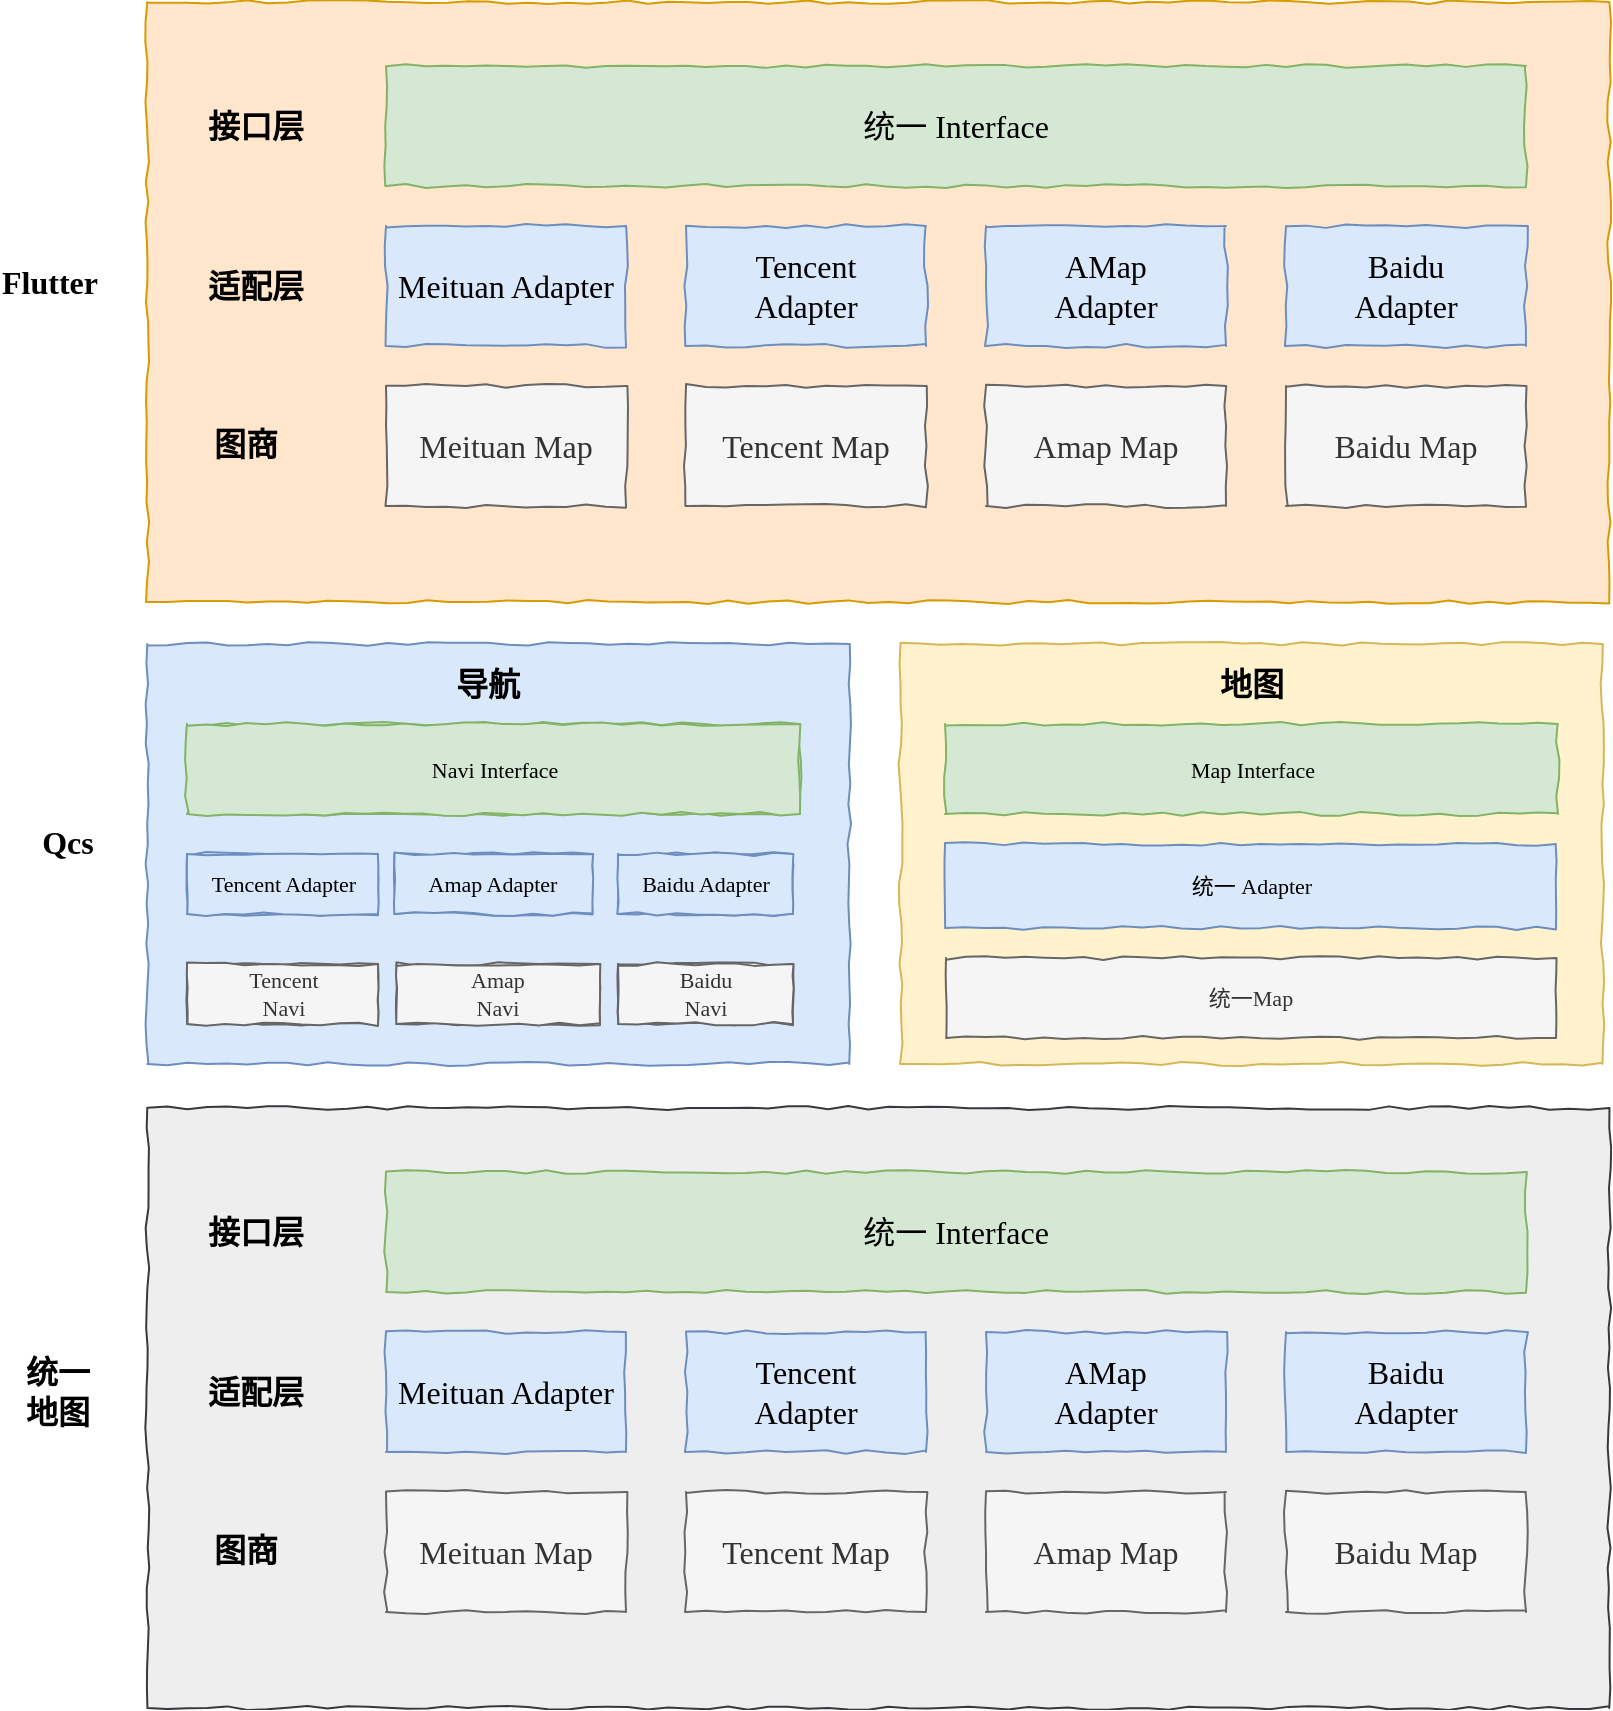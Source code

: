 <mxfile version="14.7.7" type="github">
  <diagram id="Is7nYFCBdMyNHaLq8IZW" name="第 1 页">
    <mxGraphModel dx="946" dy="1815" grid="1" gridSize="10" guides="1" tooltips="1" connect="1" arrows="1" fold="1" page="1" pageScale="1" pageWidth="827" pageHeight="1169" math="0" shadow="0">
      <root>
        <mxCell id="0" />
        <mxCell id="1" parent="0" />
        <mxCell id="XQhjO7J8rdvKNfG-MFRs-34" value="" style="rounded=0;whiteSpace=wrap;html=1;comic=1;fontFamily=Comic Sans MS;fontSize=16;fillColor=#dae8fc;strokeColor=#6c8ebf;" parent="1" vertex="1">
          <mxGeometry x="84.63" y="241" width="351" height="210" as="geometry" />
        </mxCell>
        <mxCell id="1ueHQHKciYsmYRuD5N_B-34" value="Qcs" style="text;html=1;strokeColor=none;fillColor=none;align=center;verticalAlign=middle;whiteSpace=wrap;rounded=0;comic=1;fontFamily=Comic Sans MS;fontSize=16;fontStyle=1" parent="1" vertex="1">
          <mxGeometry x="20" y="330" width="50" height="20" as="geometry" />
        </mxCell>
        <mxCell id="KlWJ0E5zpvOS__4lGVaB-1" value="地图" style="text;html=1;strokeColor=none;fillColor=none;align=center;verticalAlign=middle;whiteSpace=wrap;rounded=0;comic=1;fontFamily=Comic Sans MS;fontSize=16;fontStyle=1" parent="1" vertex="1">
          <mxGeometry x="611.75" y="260" width="50" height="20" as="geometry" />
        </mxCell>
        <mxCell id="KlWJ0E5zpvOS__4lGVaB-24" value="导航" style="text;html=1;strokeColor=none;fillColor=none;align=center;verticalAlign=middle;whiteSpace=wrap;rounded=0;comic=1;fontFamily=Comic Sans MS;fontSize=16;fontStyle=1" parent="1" vertex="1">
          <mxGeometry x="230" y="251" width="50" height="20" as="geometry" />
        </mxCell>
        <mxCell id="07GgqiMLKD5ptPio6yUv-8" value="地图" style="text;html=1;strokeColor=none;fillColor=none;align=center;verticalAlign=middle;whiteSpace=wrap;rounded=0;comic=1;fontFamily=Comic Sans MS;fontSize=16;fontStyle=1" parent="1" vertex="1">
          <mxGeometry x="611.75" y="260" width="50" height="20" as="geometry" />
        </mxCell>
        <mxCell id="XQhjO7J8rdvKNfG-MFRs-3" value="Map Interface" style="rounded=0;whiteSpace=wrap;html=1;comic=1;fillColor=#d5e8d4;strokeColor=#82b366;fontSize=11;fontFamily=Comic Sans MS;" parent="1" vertex="1">
          <mxGeometry x="483.5" y="281" width="306.5" height="45" as="geometry" />
        </mxCell>
        <mxCell id="XQhjO7J8rdvKNfG-MFRs-8" value="地图" style="text;html=1;strokeColor=none;fillColor=none;align=center;verticalAlign=middle;whiteSpace=wrap;rounded=0;comic=1;fontFamily=Comic Sans MS;fontSize=16;fontStyle=1" parent="1" vertex="1">
          <mxGeometry x="611.75" y="251" width="50" height="20" as="geometry" />
        </mxCell>
        <mxCell id="XQhjO7J8rdvKNfG-MFRs-17" value="Navi Interface" style="rounded=0;whiteSpace=wrap;html=1;comic=1;fillColor=#d5e8d4;strokeColor=#82b366;fontSize=11;fontFamily=Comic Sans MS;" parent="1" vertex="1">
          <mxGeometry x="104.5" y="281" width="306.5" height="45" as="geometry" />
        </mxCell>
        <mxCell id="XQhjO7J8rdvKNfG-MFRs-18" value="Tencent Adapter" style="rounded=0;whiteSpace=wrap;html=1;comic=1;fillColor=#dae8fc;strokeColor=#6c8ebf;fontSize=11;fontFamily=Comic Sans MS;" parent="1" vertex="1">
          <mxGeometry x="104.5" y="346" width="95.5" height="30" as="geometry" />
        </mxCell>
        <mxCell id="XQhjO7J8rdvKNfG-MFRs-19" value="Amap Adapter" style="rounded=0;whiteSpace=wrap;html=1;comic=1;fillColor=#dae8fc;strokeColor=#6c8ebf;fontSize=11;fontFamily=Comic Sans MS;" parent="1" vertex="1">
          <mxGeometry x="208.25" y="346" width="99" height="30" as="geometry" />
        </mxCell>
        <mxCell id="XQhjO7J8rdvKNfG-MFRs-20" value="Baidu Adapter" style="rounded=0;whiteSpace=wrap;html=1;comic=1;fillColor=#dae8fc;strokeColor=#6c8ebf;fontSize=11;fontFamily=Comic Sans MS;" parent="1" vertex="1">
          <mxGeometry x="320" y="346" width="87.5" height="30" as="geometry" />
        </mxCell>
        <mxCell id="XQhjO7J8rdvKNfG-MFRs-21" value="Tencent&lt;br&gt;Navi" style="rounded=0;whiteSpace=wrap;html=1;comic=1;fillColor=#f5f5f5;strokeColor=#666666;fontSize=11;fontFamily=Comic Sans MS;fontColor=#333333;" parent="1" vertex="1">
          <mxGeometry x="104.5" y="401" width="95.5" height="30" as="geometry" />
        </mxCell>
        <mxCell id="XQhjO7J8rdvKNfG-MFRs-22" value="Amap&lt;br&gt;Navi" style="rounded=0;whiteSpace=wrap;html=1;comic=1;fillColor=#f5f5f5;strokeColor=#666666;fontSize=11;fontFamily=Comic Sans MS;fontColor=#333333;" parent="1" vertex="1">
          <mxGeometry x="209.25" y="401" width="101.75" height="30" as="geometry" />
        </mxCell>
        <mxCell id="XQhjO7J8rdvKNfG-MFRs-23" value="Baidu&lt;br&gt;Navi" style="rounded=0;whiteSpace=wrap;html=1;comic=1;fillColor=#f5f5f5;strokeColor=#666666;fontSize=11;fontFamily=Comic Sans MS;fontColor=#333333;" parent="1" vertex="1">
          <mxGeometry x="320" y="401" width="87.5" height="30" as="geometry" />
        </mxCell>
        <mxCell id="XQhjO7J8rdvKNfG-MFRs-25" value="" style="rounded=0;whiteSpace=wrap;html=1;comic=1;fontFamily=Comic Sans MS;fontSize=16;fillColor=#fff2cc;strokeColor=#d6b656;" parent="1" vertex="1">
          <mxGeometry x="461.25" y="241" width="351" height="210" as="geometry" />
        </mxCell>
        <mxCell id="XQhjO7J8rdvKNfG-MFRs-27" value="Map Interface" style="rounded=0;whiteSpace=wrap;html=1;comic=1;fillColor=#d5e8d4;strokeColor=#82b366;fontSize=11;fontFamily=Comic Sans MS;" parent="1" vertex="1">
          <mxGeometry x="483.5" y="281" width="306.5" height="45" as="geometry" />
        </mxCell>
        <mxCell id="XQhjO7J8rdvKNfG-MFRs-32" value="地图" style="text;html=1;strokeColor=none;fillColor=none;align=center;verticalAlign=middle;whiteSpace=wrap;rounded=0;comic=1;fontFamily=Comic Sans MS;fontSize=16;fontStyle=1" parent="1" vertex="1">
          <mxGeometry x="611.75" y="251" width="50" height="20" as="geometry" />
        </mxCell>
        <mxCell id="XQhjO7J8rdvKNfG-MFRs-35" value="Navi Interface" style="rounded=0;whiteSpace=wrap;html=1;comic=1;fillColor=#d5e8d4;strokeColor=#82b366;fontSize=11;fontFamily=Comic Sans MS;" parent="1" vertex="1">
          <mxGeometry x="104.5" y="281" width="306.5" height="45" as="geometry" />
        </mxCell>
        <mxCell id="XQhjO7J8rdvKNfG-MFRs-36" value="Tencent Adapter" style="rounded=0;whiteSpace=wrap;html=1;comic=1;fillColor=#dae8fc;strokeColor=#6c8ebf;fontSize=11;fontFamily=Comic Sans MS;" parent="1" vertex="1">
          <mxGeometry x="104.5" y="346" width="95.5" height="30" as="geometry" />
        </mxCell>
        <mxCell id="XQhjO7J8rdvKNfG-MFRs-37" value="Amap Adapter" style="rounded=0;whiteSpace=wrap;html=1;comic=1;fillColor=#dae8fc;strokeColor=#6c8ebf;fontSize=11;fontFamily=Comic Sans MS;" parent="1" vertex="1">
          <mxGeometry x="208.25" y="346" width="99" height="30" as="geometry" />
        </mxCell>
        <mxCell id="XQhjO7J8rdvKNfG-MFRs-38" value="Baidu Adapter" style="rounded=0;whiteSpace=wrap;html=1;comic=1;fillColor=#dae8fc;strokeColor=#6c8ebf;fontSize=11;fontFamily=Comic Sans MS;" parent="1" vertex="1">
          <mxGeometry x="320" y="346" width="87.5" height="30" as="geometry" />
        </mxCell>
        <mxCell id="XQhjO7J8rdvKNfG-MFRs-39" value="Tencent&lt;br&gt;Navi" style="rounded=0;whiteSpace=wrap;html=1;comic=1;fillColor=#f5f5f5;strokeColor=#666666;fontSize=11;fontFamily=Comic Sans MS;fontColor=#333333;" parent="1" vertex="1">
          <mxGeometry x="104.5" y="401" width="95.5" height="30" as="geometry" />
        </mxCell>
        <mxCell id="XQhjO7J8rdvKNfG-MFRs-40" value="Amap&lt;br&gt;Navi" style="rounded=0;whiteSpace=wrap;html=1;comic=1;fillColor=#f5f5f5;strokeColor=#666666;fontSize=11;fontFamily=Comic Sans MS;fontColor=#333333;" parent="1" vertex="1">
          <mxGeometry x="209.25" y="401" width="101.75" height="30" as="geometry" />
        </mxCell>
        <mxCell id="XQhjO7J8rdvKNfG-MFRs-41" value="Baidu&lt;br&gt;Navi" style="rounded=0;whiteSpace=wrap;html=1;comic=1;fillColor=#f5f5f5;strokeColor=#666666;fontSize=11;fontFamily=Comic Sans MS;fontColor=#333333;" parent="1" vertex="1">
          <mxGeometry x="320" y="401" width="87.5" height="30" as="geometry" />
        </mxCell>
        <mxCell id="XQhjO7J8rdvKNfG-MFRs-43" value="" style="rounded=0;whiteSpace=wrap;html=1;comic=1;fontFamily=Comic Sans MS;fontSize=16;fillColor=#eeeeee;strokeColor=#36393d;" parent="1" vertex="1">
          <mxGeometry x="84.63" y="473" width="731" height="300" as="geometry" />
        </mxCell>
        <mxCell id="XQhjO7J8rdvKNfG-MFRs-44" value="Meituan Map" style="rounded=0;whiteSpace=wrap;html=1;comic=1;fillColor=#f5f5f5;strokeColor=#666666;fontColor=#333333;fontSize=16;fontFamily=Comic Sans MS;" parent="1" vertex="1">
          <mxGeometry x="204" y="665" width="120" height="60" as="geometry" />
        </mxCell>
        <mxCell id="XQhjO7J8rdvKNfG-MFRs-45" value="Tencent Map" style="rounded=0;whiteSpace=wrap;html=1;comic=1;fillColor=#f5f5f5;strokeColor=#666666;fontColor=#333333;fontSize=16;fontFamily=Comic Sans MS;" parent="1" vertex="1">
          <mxGeometry x="354" y="665" width="120" height="60" as="geometry" />
        </mxCell>
        <mxCell id="XQhjO7J8rdvKNfG-MFRs-46" value="Amap Map" style="rounded=0;whiteSpace=wrap;html=1;comic=1;fillColor=#f5f5f5;strokeColor=#666666;fontColor=#333333;fontSize=16;fontFamily=Comic Sans MS;" parent="1" vertex="1">
          <mxGeometry x="504" y="665" width="120" height="60" as="geometry" />
        </mxCell>
        <mxCell id="XQhjO7J8rdvKNfG-MFRs-47" value="Baidu Map" style="rounded=0;whiteSpace=wrap;html=1;comic=1;fillColor=#f5f5f5;strokeColor=#666666;fontColor=#333333;fontSize=16;fontFamily=Comic Sans MS;" parent="1" vertex="1">
          <mxGeometry x="654" y="665" width="120" height="60" as="geometry" />
        </mxCell>
        <mxCell id="XQhjO7J8rdvKNfG-MFRs-48" value="Meituan Adapter" style="rounded=0;whiteSpace=wrap;html=1;comic=1;fillColor=#dae8fc;strokeColor=#6c8ebf;fontSize=16;fontFamily=Comic Sans MS;" parent="1" vertex="1">
          <mxGeometry x="204" y="585" width="120" height="60" as="geometry" />
        </mxCell>
        <mxCell id="XQhjO7J8rdvKNfG-MFRs-49" value="图商" style="text;html=1;strokeColor=none;fillColor=none;align=center;verticalAlign=middle;whiteSpace=wrap;rounded=0;comic=1;fontFamily=Comic Sans MS;fontSize=16;fontStyle=1" parent="1" vertex="1">
          <mxGeometry x="114" y="685" width="40" height="18" as="geometry" />
        </mxCell>
        <mxCell id="XQhjO7J8rdvKNfG-MFRs-50" value="Tencent&lt;br&gt;Adapter" style="rounded=0;whiteSpace=wrap;html=1;comic=1;fillColor=#dae8fc;strokeColor=#6c8ebf;fontSize=16;fontFamily=Comic Sans MS;" parent="1" vertex="1">
          <mxGeometry x="354" y="585" width="120" height="60" as="geometry" />
        </mxCell>
        <mxCell id="XQhjO7J8rdvKNfG-MFRs-51" value="AMap&lt;br&gt;Adapter" style="rounded=0;whiteSpace=wrap;html=1;comic=1;fillColor=#dae8fc;strokeColor=#6c8ebf;fontSize=16;fontFamily=Comic Sans MS;" parent="1" vertex="1">
          <mxGeometry x="504" y="585" width="120" height="60" as="geometry" />
        </mxCell>
        <mxCell id="XQhjO7J8rdvKNfG-MFRs-52" value="Baidu&lt;br&gt;Adapter" style="rounded=0;whiteSpace=wrap;html=1;comic=1;fillColor=#dae8fc;strokeColor=#6c8ebf;fontSize=16;fontFamily=Comic Sans MS;" parent="1" vertex="1">
          <mxGeometry x="654" y="585" width="120" height="60" as="geometry" />
        </mxCell>
        <mxCell id="XQhjO7J8rdvKNfG-MFRs-53" value="适配层" style="text;html=1;strokeColor=none;fillColor=none;align=center;verticalAlign=middle;whiteSpace=wrap;rounded=0;comic=1;fontFamily=Comic Sans MS;fontSize=16;fontStyle=1" parent="1" vertex="1">
          <mxGeometry x="114" y="605" width="50" height="20" as="geometry" />
        </mxCell>
        <mxCell id="XQhjO7J8rdvKNfG-MFRs-55" value="接口层" style="text;html=1;strokeColor=none;fillColor=none;align=center;verticalAlign=middle;whiteSpace=wrap;rounded=0;comic=1;fontFamily=Comic Sans MS;fontSize=16;fontStyle=1" parent="1" vertex="1">
          <mxGeometry x="114" y="525" width="50" height="20" as="geometry" />
        </mxCell>
        <mxCell id="XQhjO7J8rdvKNfG-MFRs-56" value="统一&lt;br&gt;地图" style="text;html=1;strokeColor=none;fillColor=none;align=center;verticalAlign=middle;whiteSpace=wrap;rounded=0;comic=1;fontFamily=Comic Sans MS;fontSize=16;fontStyle=1" parent="1" vertex="1">
          <mxGeometry x="11" y="605" width="58" height="20" as="geometry" />
        </mxCell>
        <mxCell id="AUB2p11LhJhiM78vF_-q-1" value="统一Map" style="rounded=0;whiteSpace=wrap;html=1;comic=1;fillColor=#f5f5f5;strokeColor=#666666;fontSize=11;fontFamily=Comic Sans MS;fontColor=#333333;" vertex="1" parent="1">
          <mxGeometry x="484" y="398" width="305" height="40" as="geometry" />
        </mxCell>
        <mxCell id="AUB2p11LhJhiM78vF_-q-2" value="统一 Adapter" style="rounded=0;whiteSpace=wrap;html=1;comic=1;fillColor=#dae8fc;strokeColor=#6c8ebf;fontSize=11;fontFamily=Comic Sans MS;" vertex="1" parent="1">
          <mxGeometry x="483.5" y="341" width="305.5" height="42" as="geometry" />
        </mxCell>
        <mxCell id="AUB2p11LhJhiM78vF_-q-3" value="统一 Interface" style="rounded=0;whiteSpace=wrap;html=1;comic=1;fillColor=#d5e8d4;strokeColor=#82b366;fontSize=16;fontFamily=Comic Sans MS;" vertex="1" parent="1">
          <mxGeometry x="204" y="505" width="570" height="60" as="geometry" />
        </mxCell>
        <mxCell id="AUB2p11LhJhiM78vF_-q-5" value="Flutter" style="text;html=1;strokeColor=none;fillColor=none;align=center;verticalAlign=middle;whiteSpace=wrap;rounded=0;comic=1;fontFamily=Comic Sans MS;fontSize=16;fontStyle=1" vertex="1" parent="1">
          <mxGeometry x="11" y="50" width="50" height="20" as="geometry" />
        </mxCell>
        <mxCell id="AUB2p11LhJhiM78vF_-q-6" value="" style="rounded=0;whiteSpace=wrap;html=1;comic=1;fontFamily=Comic Sans MS;fontSize=16;fillColor=#ffe6cc;strokeColor=#d79b00;" vertex="1" parent="1">
          <mxGeometry x="84.63" y="-80" width="731" height="300" as="geometry" />
        </mxCell>
        <mxCell id="AUB2p11LhJhiM78vF_-q-7" value="Meituan Map" style="rounded=0;whiteSpace=wrap;html=1;comic=1;fillColor=#f5f5f5;strokeColor=#666666;fontColor=#333333;fontSize=16;fontFamily=Comic Sans MS;" vertex="1" parent="1">
          <mxGeometry x="204" y="112" width="120" height="60" as="geometry" />
        </mxCell>
        <mxCell id="AUB2p11LhJhiM78vF_-q-8" value="Tencent Map" style="rounded=0;whiteSpace=wrap;html=1;comic=1;fillColor=#f5f5f5;strokeColor=#666666;fontColor=#333333;fontSize=16;fontFamily=Comic Sans MS;" vertex="1" parent="1">
          <mxGeometry x="354" y="112" width="120" height="60" as="geometry" />
        </mxCell>
        <mxCell id="AUB2p11LhJhiM78vF_-q-9" value="Amap Map" style="rounded=0;whiteSpace=wrap;html=1;comic=1;fillColor=#f5f5f5;strokeColor=#666666;fontColor=#333333;fontSize=16;fontFamily=Comic Sans MS;" vertex="1" parent="1">
          <mxGeometry x="504" y="112" width="120" height="60" as="geometry" />
        </mxCell>
        <mxCell id="AUB2p11LhJhiM78vF_-q-10" value="Baidu Map" style="rounded=0;whiteSpace=wrap;html=1;comic=1;fillColor=#f5f5f5;strokeColor=#666666;fontColor=#333333;fontSize=16;fontFamily=Comic Sans MS;" vertex="1" parent="1">
          <mxGeometry x="654" y="112" width="120" height="60" as="geometry" />
        </mxCell>
        <mxCell id="AUB2p11LhJhiM78vF_-q-11" value="Meituan Adapter" style="rounded=0;whiteSpace=wrap;html=1;comic=1;fillColor=#dae8fc;strokeColor=#6c8ebf;fontSize=16;fontFamily=Comic Sans MS;" vertex="1" parent="1">
          <mxGeometry x="204" y="32" width="120" height="60" as="geometry" />
        </mxCell>
        <mxCell id="AUB2p11LhJhiM78vF_-q-12" value="图商" style="text;html=1;strokeColor=none;fillColor=none;align=center;verticalAlign=middle;whiteSpace=wrap;rounded=0;comic=1;fontFamily=Comic Sans MS;fontSize=16;fontStyle=1" vertex="1" parent="1">
          <mxGeometry x="114" y="132" width="40" height="18" as="geometry" />
        </mxCell>
        <mxCell id="AUB2p11LhJhiM78vF_-q-13" value="Tencent&lt;br&gt;Adapter" style="rounded=0;whiteSpace=wrap;html=1;comic=1;fillColor=#dae8fc;strokeColor=#6c8ebf;fontSize=16;fontFamily=Comic Sans MS;" vertex="1" parent="1">
          <mxGeometry x="354" y="32" width="120" height="60" as="geometry" />
        </mxCell>
        <mxCell id="AUB2p11LhJhiM78vF_-q-14" value="AMap&lt;br&gt;Adapter" style="rounded=0;whiteSpace=wrap;html=1;comic=1;fillColor=#dae8fc;strokeColor=#6c8ebf;fontSize=16;fontFamily=Comic Sans MS;" vertex="1" parent="1">
          <mxGeometry x="504" y="32" width="120" height="60" as="geometry" />
        </mxCell>
        <mxCell id="AUB2p11LhJhiM78vF_-q-15" value="Baidu&lt;br&gt;Adapter" style="rounded=0;whiteSpace=wrap;html=1;comic=1;fillColor=#dae8fc;strokeColor=#6c8ebf;fontSize=16;fontFamily=Comic Sans MS;" vertex="1" parent="1">
          <mxGeometry x="654" y="32" width="120" height="60" as="geometry" />
        </mxCell>
        <mxCell id="AUB2p11LhJhiM78vF_-q-16" value="适配层" style="text;html=1;strokeColor=none;fillColor=none;align=center;verticalAlign=middle;whiteSpace=wrap;rounded=0;comic=1;fontFamily=Comic Sans MS;fontSize=16;fontStyle=1" vertex="1" parent="1">
          <mxGeometry x="114" y="52" width="50" height="20" as="geometry" />
        </mxCell>
        <mxCell id="AUB2p11LhJhiM78vF_-q-17" value="接口层" style="text;html=1;strokeColor=none;fillColor=none;align=center;verticalAlign=middle;whiteSpace=wrap;rounded=0;comic=1;fontFamily=Comic Sans MS;fontSize=16;fontStyle=1" vertex="1" parent="1">
          <mxGeometry x="114" y="-28" width="50" height="20" as="geometry" />
        </mxCell>
        <mxCell id="AUB2p11LhJhiM78vF_-q-18" value="统一 Interface" style="rounded=0;whiteSpace=wrap;html=1;comic=1;fillColor=#d5e8d4;strokeColor=#82b366;fontSize=16;fontFamily=Comic Sans MS;" vertex="1" parent="1">
          <mxGeometry x="204" y="-48" width="570" height="60" as="geometry" />
        </mxCell>
      </root>
    </mxGraphModel>
  </diagram>
</mxfile>

